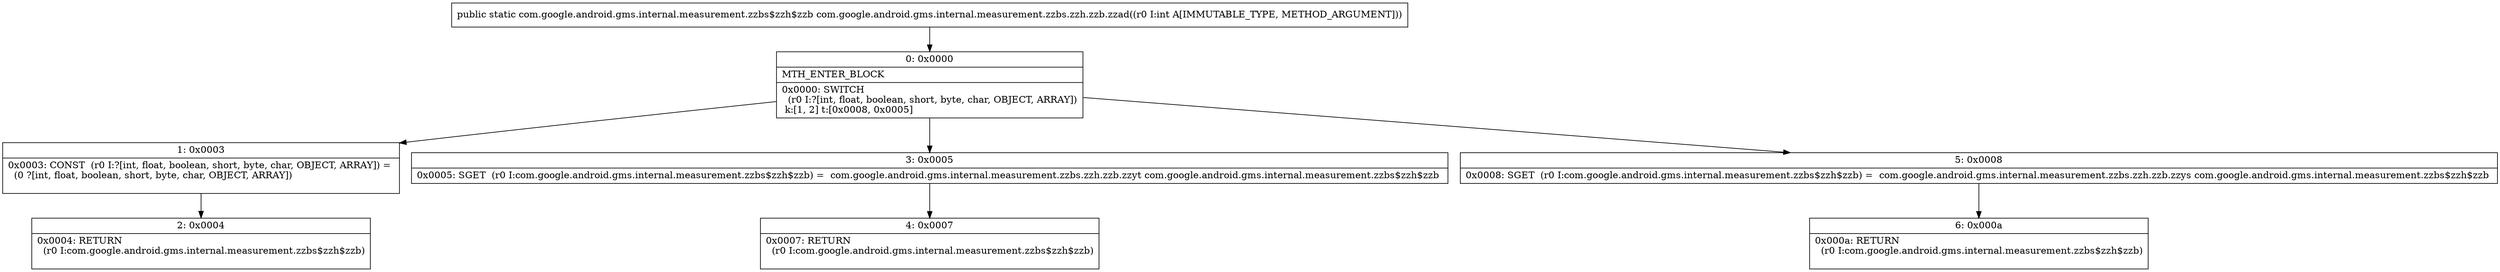 digraph "CFG forcom.google.android.gms.internal.measurement.zzbs.zzh.zzb.zzad(I)Lcom\/google\/android\/gms\/internal\/measurement\/zzbs$zzh$zzb;" {
Node_0 [shape=record,label="{0\:\ 0x0000|MTH_ENTER_BLOCK\l|0x0000: SWITCH  \l  (r0 I:?[int, float, boolean, short, byte, char, OBJECT, ARRAY])\l k:[1, 2] t:[0x0008, 0x0005] \l}"];
Node_1 [shape=record,label="{1\:\ 0x0003|0x0003: CONST  (r0 I:?[int, float, boolean, short, byte, char, OBJECT, ARRAY]) = \l  (0 ?[int, float, boolean, short, byte, char, OBJECT, ARRAY])\l \l}"];
Node_2 [shape=record,label="{2\:\ 0x0004|0x0004: RETURN  \l  (r0 I:com.google.android.gms.internal.measurement.zzbs$zzh$zzb)\l \l}"];
Node_3 [shape=record,label="{3\:\ 0x0005|0x0005: SGET  (r0 I:com.google.android.gms.internal.measurement.zzbs$zzh$zzb) =  com.google.android.gms.internal.measurement.zzbs.zzh.zzb.zzyt com.google.android.gms.internal.measurement.zzbs$zzh$zzb \l}"];
Node_4 [shape=record,label="{4\:\ 0x0007|0x0007: RETURN  \l  (r0 I:com.google.android.gms.internal.measurement.zzbs$zzh$zzb)\l \l}"];
Node_5 [shape=record,label="{5\:\ 0x0008|0x0008: SGET  (r0 I:com.google.android.gms.internal.measurement.zzbs$zzh$zzb) =  com.google.android.gms.internal.measurement.zzbs.zzh.zzb.zzys com.google.android.gms.internal.measurement.zzbs$zzh$zzb \l}"];
Node_6 [shape=record,label="{6\:\ 0x000a|0x000a: RETURN  \l  (r0 I:com.google.android.gms.internal.measurement.zzbs$zzh$zzb)\l \l}"];
MethodNode[shape=record,label="{public static com.google.android.gms.internal.measurement.zzbs$zzh$zzb com.google.android.gms.internal.measurement.zzbs.zzh.zzb.zzad((r0 I:int A[IMMUTABLE_TYPE, METHOD_ARGUMENT])) }"];
MethodNode -> Node_0;
Node_0 -> Node_1;
Node_0 -> Node_3;
Node_0 -> Node_5;
Node_1 -> Node_2;
Node_3 -> Node_4;
Node_5 -> Node_6;
}

